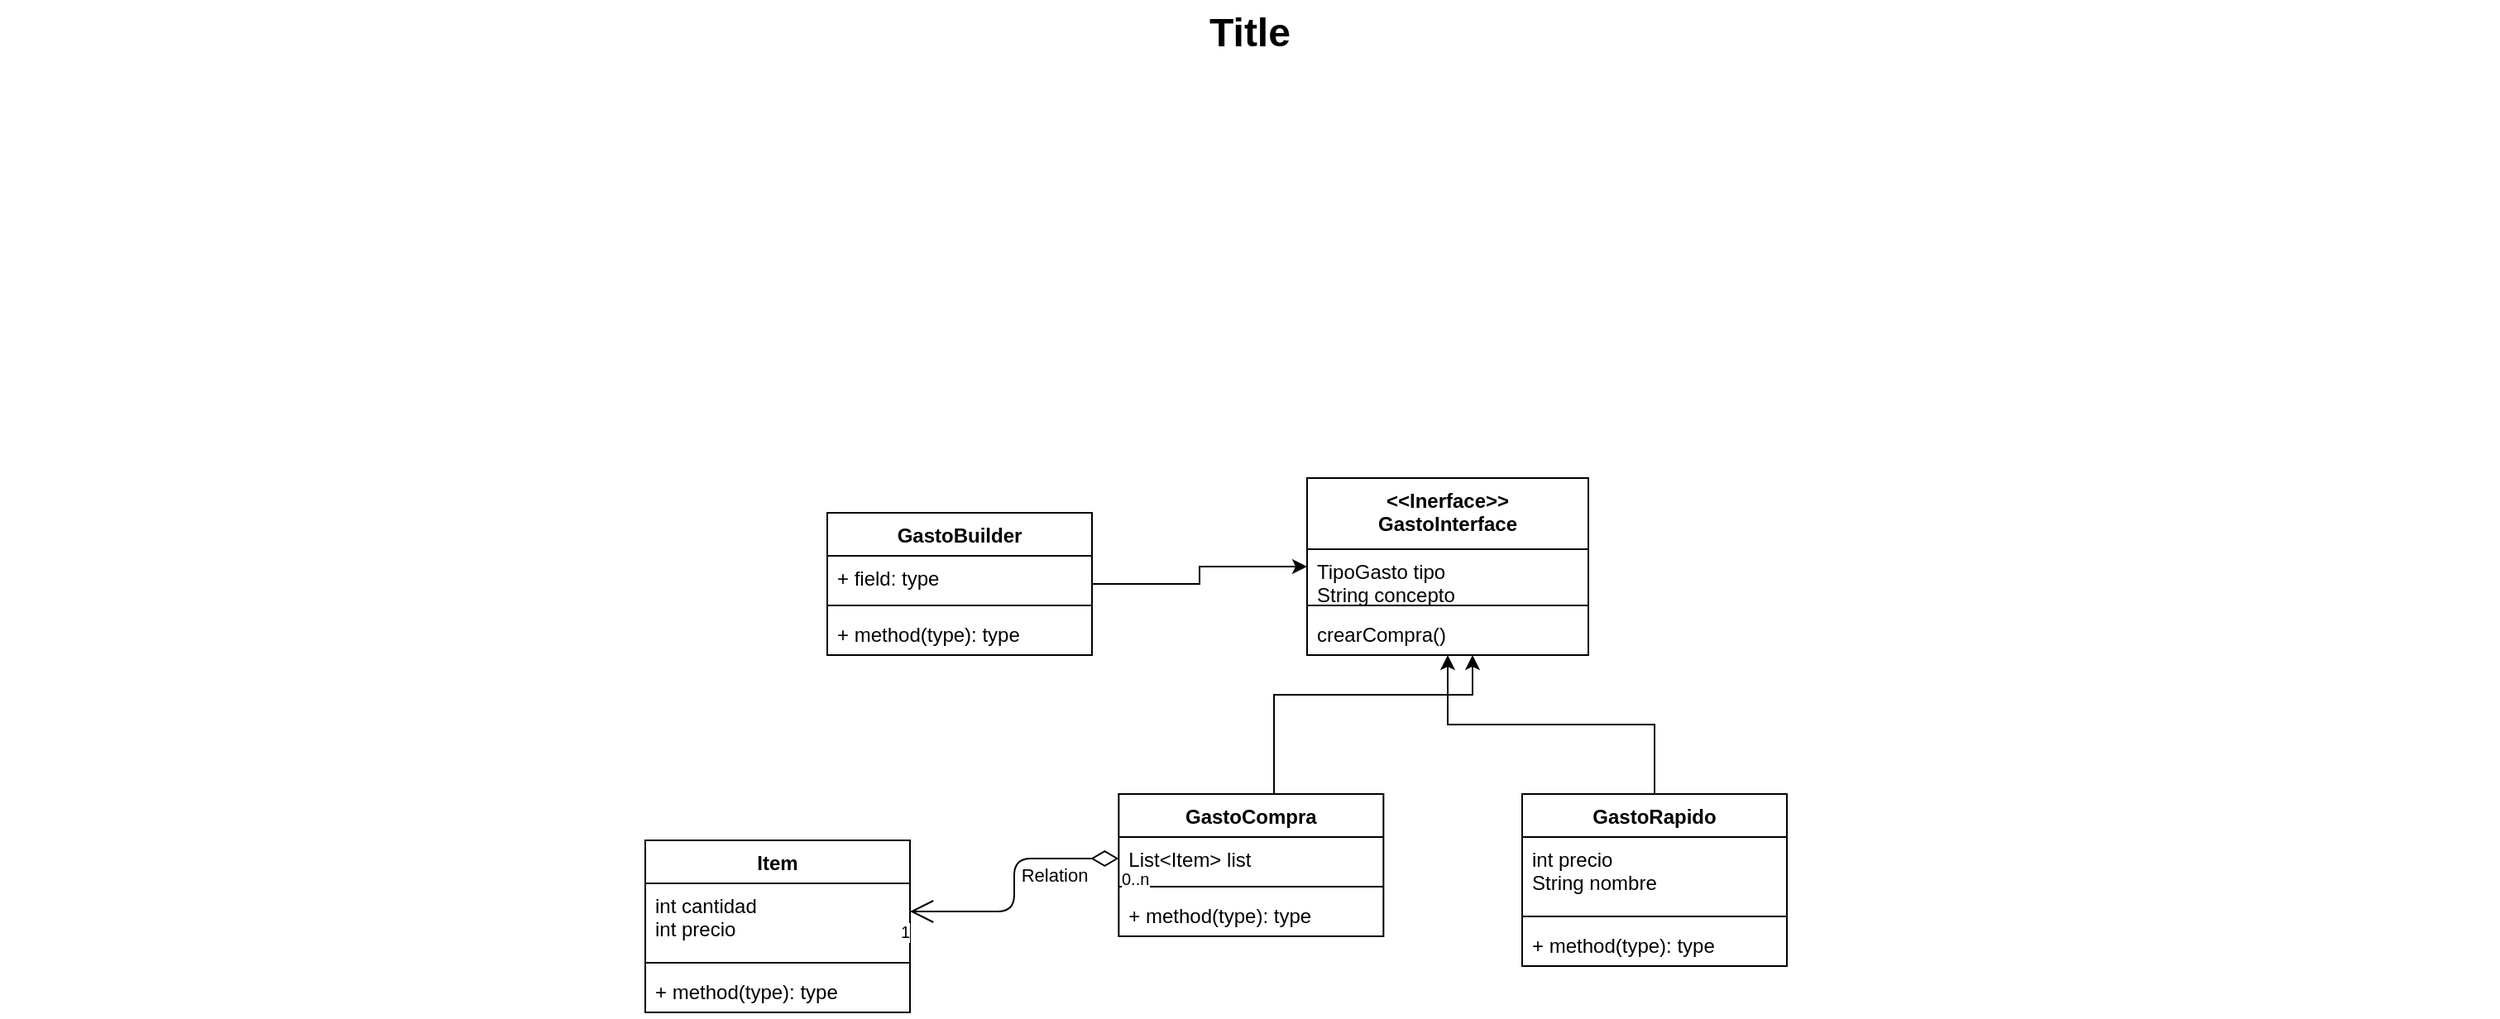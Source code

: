 <mxfile version="12.5.6" type="device"><diagram name="Page-1" id="929967ad-93f9-6ef4-fab6-5d389245f69c"><mxGraphModel dx="923" dy="402" grid="1" gridSize="10" guides="1" tooltips="1" connect="1" arrows="1" fold="1" page="1" pageScale="1.5" pageWidth="1169" pageHeight="826" background="none" math="0" shadow="0"><root><mxCell id="0" style=";html=1;"/><mxCell id="1" style=";html=1;" parent="0"/><mxCell id="1672d66443f91eb5-23" value="Title" style="text;strokeColor=none;fillColor=none;html=1;fontSize=24;fontStyle=1;verticalAlign=middle;align=center;" parent="1" vertex="1"><mxGeometry x="120" y="40" width="1510" height="40" as="geometry"/></mxCell><mxCell id="ovoQvoHyi2RA9WVeenG7-10" style="edgeStyle=orthogonalEdgeStyle;rounded=0;orthogonalLoop=1;jettySize=auto;html=1;" edge="1" parent="1" source="ovoQvoHyi2RA9WVeenG7-1" target="ovoQvoHyi2RA9WVeenG7-23"><mxGeometry relative="1" as="geometry"><Array as="points"/></mxGeometry></mxCell><mxCell id="ovoQvoHyi2RA9WVeenG7-1" value="GastoBuilder&#10;" style="swimlane;fontStyle=1;align=center;verticalAlign=top;childLayout=stackLayout;horizontal=1;startSize=26;horizontalStack=0;resizeParent=1;resizeParentMax=0;resizeLast=0;collapsible=1;marginBottom=0;" vertex="1" parent="1"><mxGeometry x="620" y="350" width="160" height="86" as="geometry"/></mxCell><mxCell id="ovoQvoHyi2RA9WVeenG7-2" value="+ field: type" style="text;strokeColor=none;fillColor=none;align=left;verticalAlign=top;spacingLeft=4;spacingRight=4;overflow=hidden;rotatable=0;points=[[0,0.5],[1,0.5]];portConstraint=eastwest;" vertex="1" parent="ovoQvoHyi2RA9WVeenG7-1"><mxGeometry y="26" width="160" height="26" as="geometry"/></mxCell><mxCell id="ovoQvoHyi2RA9WVeenG7-3" value="" style="line;strokeWidth=1;fillColor=none;align=left;verticalAlign=middle;spacingTop=-1;spacingLeft=3;spacingRight=3;rotatable=0;labelPosition=right;points=[];portConstraint=eastwest;" vertex="1" parent="ovoQvoHyi2RA9WVeenG7-1"><mxGeometry y="52" width="160" height="8" as="geometry"/></mxCell><mxCell id="ovoQvoHyi2RA9WVeenG7-4" value="+ method(type): type" style="text;strokeColor=none;fillColor=none;align=left;verticalAlign=top;spacingLeft=4;spacingRight=4;overflow=hidden;rotatable=0;points=[[0,0.5],[1,0.5]];portConstraint=eastwest;" vertex="1" parent="ovoQvoHyi2RA9WVeenG7-1"><mxGeometry y="60" width="160" height="26" as="geometry"/></mxCell><mxCell id="ovoQvoHyi2RA9WVeenG7-11" style="edgeStyle=orthogonalEdgeStyle;rounded=0;orthogonalLoop=1;jettySize=auto;html=1;" edge="1" parent="1" source="ovoQvoHyi2RA9WVeenG7-5" target="ovoQvoHyi2RA9WVeenG7-23"><mxGeometry relative="1" as="geometry"><Array as="points"><mxPoint x="890" y="460"/><mxPoint x="1010" y="460"/><mxPoint x="1010" y="374"/></Array></mxGeometry></mxCell><mxCell id="ovoQvoHyi2RA9WVeenG7-5" value="GastoCompra" style="swimlane;fontStyle=1;align=center;verticalAlign=top;childLayout=stackLayout;horizontal=1;startSize=26;horizontalStack=0;resizeParent=1;resizeParentMax=0;resizeLast=0;collapsible=1;marginBottom=0;" vertex="1" parent="1"><mxGeometry x="796.17" y="520" width="160" height="86" as="geometry"/></mxCell><mxCell id="ovoQvoHyi2RA9WVeenG7-6" value="List&lt;Item&gt; list&#10;" style="text;strokeColor=none;fillColor=none;align=left;verticalAlign=top;spacingLeft=4;spacingRight=4;overflow=hidden;rotatable=0;points=[[0,0.5],[1,0.5]];portConstraint=eastwest;" vertex="1" parent="ovoQvoHyi2RA9WVeenG7-5"><mxGeometry y="26" width="160" height="26" as="geometry"/></mxCell><mxCell id="ovoQvoHyi2RA9WVeenG7-7" value="" style="line;strokeWidth=1;fillColor=none;align=left;verticalAlign=middle;spacingTop=-1;spacingLeft=3;spacingRight=3;rotatable=0;labelPosition=right;points=[];portConstraint=eastwest;" vertex="1" parent="ovoQvoHyi2RA9WVeenG7-5"><mxGeometry y="52" width="160" height="8" as="geometry"/></mxCell><mxCell id="ovoQvoHyi2RA9WVeenG7-8" value="+ method(type): type" style="text;strokeColor=none;fillColor=none;align=left;verticalAlign=top;spacingLeft=4;spacingRight=4;overflow=hidden;rotatable=0;points=[[0,0.5],[1,0.5]];portConstraint=eastwest;" vertex="1" parent="ovoQvoHyi2RA9WVeenG7-5"><mxGeometry y="60" width="160" height="26" as="geometry"/></mxCell><mxCell id="ovoQvoHyi2RA9WVeenG7-12" value="Item" style="swimlane;fontStyle=1;align=center;verticalAlign=top;childLayout=stackLayout;horizontal=1;startSize=26;horizontalStack=0;resizeParent=1;resizeParentMax=0;resizeLast=0;collapsible=1;marginBottom=0;" vertex="1" parent="1"><mxGeometry x="510" y="548" width="160" height="104" as="geometry"/></mxCell><mxCell id="ovoQvoHyi2RA9WVeenG7-13" value="int cantidad&#10;int precio" style="text;strokeColor=none;fillColor=none;align=left;verticalAlign=top;spacingLeft=4;spacingRight=4;overflow=hidden;rotatable=0;points=[[0,0.5],[1,0.5]];portConstraint=eastwest;" vertex="1" parent="ovoQvoHyi2RA9WVeenG7-12"><mxGeometry y="26" width="160" height="44" as="geometry"/></mxCell><mxCell id="ovoQvoHyi2RA9WVeenG7-14" value="" style="line;strokeWidth=1;fillColor=none;align=left;verticalAlign=middle;spacingTop=-1;spacingLeft=3;spacingRight=3;rotatable=0;labelPosition=right;points=[];portConstraint=eastwest;" vertex="1" parent="ovoQvoHyi2RA9WVeenG7-12"><mxGeometry y="70" width="160" height="8" as="geometry"/></mxCell><mxCell id="ovoQvoHyi2RA9WVeenG7-15" value="+ method(type): type" style="text;strokeColor=none;fillColor=none;align=left;verticalAlign=top;spacingLeft=4;spacingRight=4;overflow=hidden;rotatable=0;points=[[0,0.5],[1,0.5]];portConstraint=eastwest;" vertex="1" parent="ovoQvoHyi2RA9WVeenG7-12"><mxGeometry y="78" width="160" height="26" as="geometry"/></mxCell><mxCell id="ovoQvoHyi2RA9WVeenG7-16" value="Relation" style="endArrow=open;html=1;endSize=12;startArrow=diamondThin;startSize=14;startFill=0;edgeStyle=orthogonalEdgeStyle;exitX=0;exitY=0.5;exitDx=0;exitDy=0;" edge="1" parent="1" source="ovoQvoHyi2RA9WVeenG7-6" target="ovoQvoHyi2RA9WVeenG7-12"><mxGeometry x="-0.071" y="24" relative="1" as="geometry"><mxPoint x="780" y="490" as="sourcePoint"/><mxPoint x="800" y="480" as="targetPoint"/><Array as="points"><mxPoint x="733" y="559"/><mxPoint x="733" y="591"/></Array><mxPoint as="offset"/></mxGeometry></mxCell><mxCell id="ovoQvoHyi2RA9WVeenG7-17" value="0..n" style="resizable=0;html=1;align=left;verticalAlign=top;labelBackgroundColor=#ffffff;fontSize=10;" connectable="0" vertex="1" parent="ovoQvoHyi2RA9WVeenG7-16"><mxGeometry x="-1" relative="1" as="geometry"/></mxCell><mxCell id="ovoQvoHyi2RA9WVeenG7-18" value="1" style="resizable=0;html=1;align=right;verticalAlign=top;labelBackgroundColor=#ffffff;fontSize=10;" connectable="0" vertex="1" parent="ovoQvoHyi2RA9WVeenG7-16"><mxGeometry x="1" relative="1" as="geometry"/></mxCell><mxCell id="ovoQvoHyi2RA9WVeenG7-27" style="edgeStyle=orthogonalEdgeStyle;rounded=0;orthogonalLoop=1;jettySize=auto;html=1;" edge="1" parent="1" source="ovoQvoHyi2RA9WVeenG7-19" target="ovoQvoHyi2RA9WVeenG7-23"><mxGeometry relative="1" as="geometry"/></mxCell><mxCell id="ovoQvoHyi2RA9WVeenG7-19" value="GastoRapido" style="swimlane;fontStyle=1;align=center;verticalAlign=top;childLayout=stackLayout;horizontal=1;startSize=26;horizontalStack=0;resizeParent=1;resizeParentMax=0;resizeLast=0;collapsible=1;marginBottom=0;" vertex="1" parent="1"><mxGeometry x="1040" y="520" width="160" height="104" as="geometry"/></mxCell><mxCell id="ovoQvoHyi2RA9WVeenG7-20" value="int precio&#10;String nombre&#10;" style="text;strokeColor=none;fillColor=none;align=left;verticalAlign=top;spacingLeft=4;spacingRight=4;overflow=hidden;rotatable=0;points=[[0,0.5],[1,0.5]];portConstraint=eastwest;" vertex="1" parent="ovoQvoHyi2RA9WVeenG7-19"><mxGeometry y="26" width="160" height="44" as="geometry"/></mxCell><mxCell id="ovoQvoHyi2RA9WVeenG7-21" value="" style="line;strokeWidth=1;fillColor=none;align=left;verticalAlign=middle;spacingTop=-1;spacingLeft=3;spacingRight=3;rotatable=0;labelPosition=right;points=[];portConstraint=eastwest;" vertex="1" parent="ovoQvoHyi2RA9WVeenG7-19"><mxGeometry y="70" width="160" height="8" as="geometry"/></mxCell><mxCell id="ovoQvoHyi2RA9WVeenG7-22" value="+ method(type): type" style="text;strokeColor=none;fillColor=none;align=left;verticalAlign=top;spacingLeft=4;spacingRight=4;overflow=hidden;rotatable=0;points=[[0,0.5],[1,0.5]];portConstraint=eastwest;" vertex="1" parent="ovoQvoHyi2RA9WVeenG7-19"><mxGeometry y="78" width="160" height="26" as="geometry"/></mxCell><mxCell id="ovoQvoHyi2RA9WVeenG7-23" value="&lt;&lt;Inerface&gt;&gt;&#10;GastoInterface" style="swimlane;fontStyle=1;align=center;verticalAlign=top;childLayout=stackLayout;horizontal=1;startSize=43;horizontalStack=0;resizeParent=1;resizeParentMax=0;resizeLast=0;collapsible=1;marginBottom=0;" vertex="1" parent="1"><mxGeometry x="910" y="329" width="170" height="107" as="geometry"/></mxCell><mxCell id="ovoQvoHyi2RA9WVeenG7-24" value="TipoGasto tipo&#10;String concepto&#10;" style="text;strokeColor=none;fillColor=none;align=left;verticalAlign=top;spacingLeft=4;spacingRight=4;overflow=hidden;rotatable=0;points=[[0,0.5],[1,0.5]];portConstraint=eastwest;" vertex="1" parent="ovoQvoHyi2RA9WVeenG7-23"><mxGeometry y="43" width="170" height="30" as="geometry"/></mxCell><mxCell id="ovoQvoHyi2RA9WVeenG7-25" value="" style="line;strokeWidth=1;fillColor=none;align=left;verticalAlign=middle;spacingTop=-1;spacingLeft=3;spacingRight=3;rotatable=0;labelPosition=right;points=[];portConstraint=eastwest;" vertex="1" parent="ovoQvoHyi2RA9WVeenG7-23"><mxGeometry y="73" width="170" height="8" as="geometry"/></mxCell><mxCell id="ovoQvoHyi2RA9WVeenG7-26" value="crearCompra()" style="text;strokeColor=none;fillColor=none;align=left;verticalAlign=top;spacingLeft=4;spacingRight=4;overflow=hidden;rotatable=0;points=[[0,0.5],[1,0.5]];portConstraint=eastwest;" vertex="1" parent="ovoQvoHyi2RA9WVeenG7-23"><mxGeometry y="81" width="170" height="26" as="geometry"/></mxCell></root></mxGraphModel></diagram></mxfile>